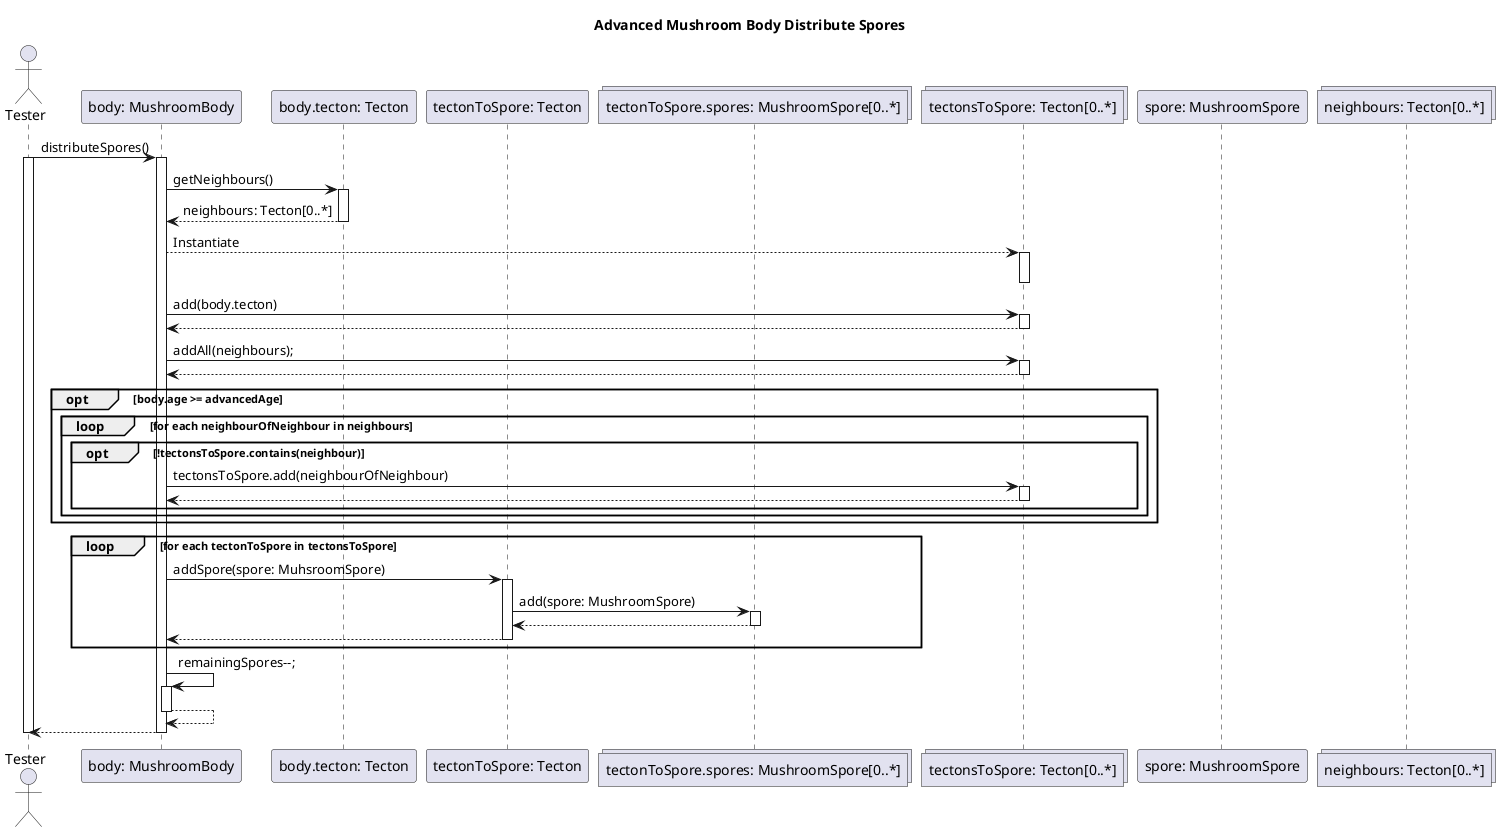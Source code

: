 @startuml Advanced Mushroom Body Distribute Spores

title Advanced Mushroom Body Distribute Spores

actor "Tester" as tester
participant "body: MushroomBody" as body
participant "body.tecton: Tecton" as tecton
participant "tectonToSpore: Tecton" as tectonToSpore
collections "tectonToSpore.spores: MushroomSpore[0..*]" as spores
collections "tectonsToSpore: Tecton[0..*]" as tectons 

participant "spore: MushroomSpore"
collections "neighbours: Tecton[0..*]"

tester -> body : distributeSpores()
activate tester
activate body

body -> tecton : getNeighbours()

activate tecton
tecton --> body : neighbours: Tecton[0..*]
deactivate tecton

body --> tectons: Instantiate
activate tectons
deactivate tectons
    body -> tectons: add(body.tecton)
    activate tectons
    tectons --> body
    deactivate tectons
    
    body -> tectons: addAll(neighbours);
    activate tectons
    tectons --> body
    deactivate tectons

    opt body.age >= advancedAge
        loop for each neighbourOfNeighbour in neighbours
            opt !tectonsToSpore.contains(neighbour)
                body -> tectons: tectonsToSpore.add(neighbourOfNeighbour)
                activate tectons
                tectons --> body
                deactivate tectons
            end
        end
    end

    loop for each tectonToSpore in tectonsToSpore
        body -> tectonToSpore : addSpore(spore: MuhsroomSpore)
        activate tectonToSpore

        tectonToSpore -> spores: add(spore: MushroomSpore)
        activate spores
        spores --> tectonToSpore
        deactivate spores

        tectonToSpore --> body 
        deactivate tectonToSpore
    end

    body -> body: remainingSpores--;
    activate body
    body --> body
    deactivate body

tester <-- body
deactivate body
deactivate tester


@enduml